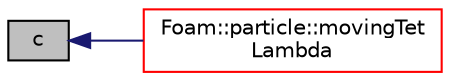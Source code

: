 digraph "c"
{
  bgcolor="transparent";
  edge [fontname="Helvetica",fontsize="10",labelfontname="Helvetica",labelfontsize="10"];
  node [fontname="Helvetica",fontsize="10",shape=record];
  rankdir="LR";
  Node1 [label="c",height=0.2,width=0.4,color="black", fillcolor="grey75", style="filled", fontcolor="black"];
  Node1 -> Node2 [dir="back",color="midnightblue",fontsize="10",style="solid",fontname="Helvetica"];
  Node2 [label="Foam::particle::movingTet\lLambda",height=0.2,width=0.4,color="red",URL="$a01812.html#a1eb42a7a119014473a88d1c2a2501460",tooltip="Find the lambda value for a moving tri face. "];
}
